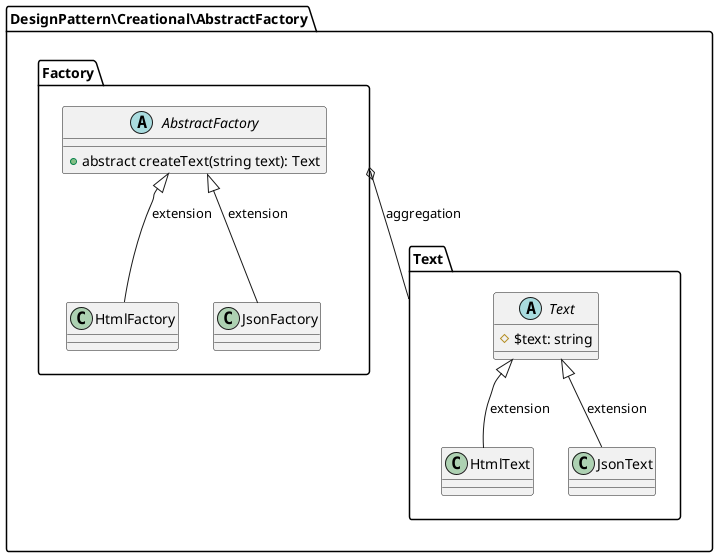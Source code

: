 @startuml

namespace DesignPattern\Creational\AbstractFactory {
    package Factory {
        abstract class AbstractFactory {
                +abstract createText(string text): Text
        }
        class HtmlFactory
        class JsonFactory

        HtmlFactory -up-|> AbstractFactory : extension
        JsonFactory -up-|> AbstractFactory : extension
    }

    package Text {
        abstract class Text {
            #$text: string
        }
        class HtmlText
        class JsonText

        HtmlText -up-|> Text : extension
        JsonText -up-|> Text : extension
    }

    Factory o-- Text : aggregation
}

@enduml